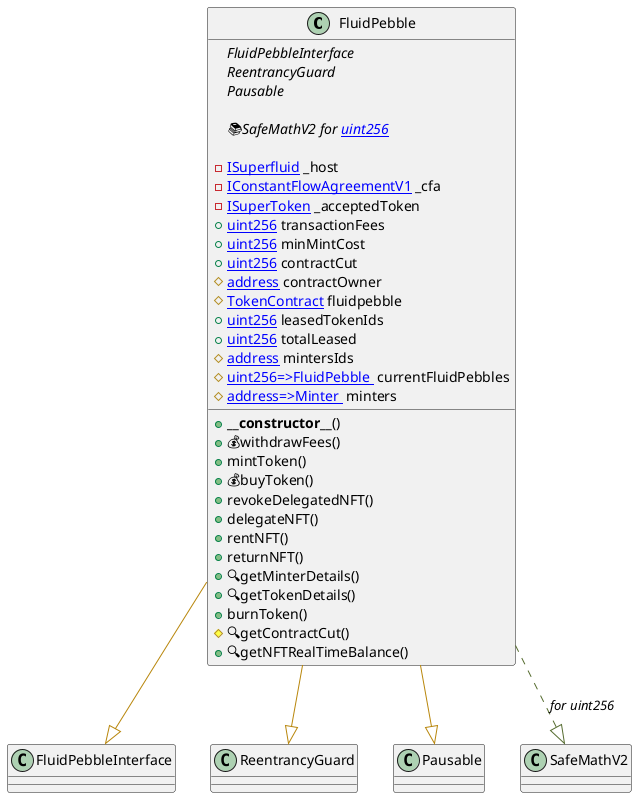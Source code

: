 @startuml
' -- generated by: https://marketplace.visualstudio.com/items?itemName=tintinweb.solidity-visual-auditor
'
' -- for auto-render install: https://marketplace.visualstudio.com/items?itemName=jebbs.plantuml
' -- options --



' -- classes --


class FluidPebble {
    ' -- inheritance --
	{abstract}FluidPebbleInterface
	{abstract}ReentrancyGuard
	{abstract}Pausable

    ' -- usingFor --
	{abstract}📚SafeMathV2 for [[uint256]]

    ' -- vars --
	-[[ISuperfluid]] _host
	-[[IConstantFlowAgreementV1]] _cfa
	-[[ISuperToken]] _acceptedToken
	+[[uint256]] transactionFees
	+[[uint256]] minMintCost
	+[[uint256]] contractCut
	#[[address]] contractOwner
	#[[TokenContract]] fluidpebble
	+[[uint256]] leasedTokenIds
	+[[uint256]] totalLeased
	#[[address]] mintersIds
	#[[mapping uint256=>FluidPebble ]] currentFluidPebbles
	#[[mapping address=>Minter ]] minters

    ' -- methods --
	+**__constructor__**()
	+💰withdrawFees()
	+mintToken()
	+💰buyToken()
	+revokeDelegatedNFT()
	+delegateNFT()
	+rentNFT()
	+returnNFT()
	+🔍getMinterDetails()
	+🔍getTokenDetails()
	+burnToken()
	#🔍getContractCut()
	+🔍getNFTRealTimeBalance()

}
' -- inheritance / usingFor --
FluidPebble --[#DarkGoldenRod]|> FluidPebbleInterface
FluidPebble --[#DarkGoldenRod]|> ReentrancyGuard
FluidPebble --[#DarkGoldenRod]|> Pausable
FluidPebble ..[#DarkOliveGreen]|> SafeMathV2 : //for uint256//

@enduml